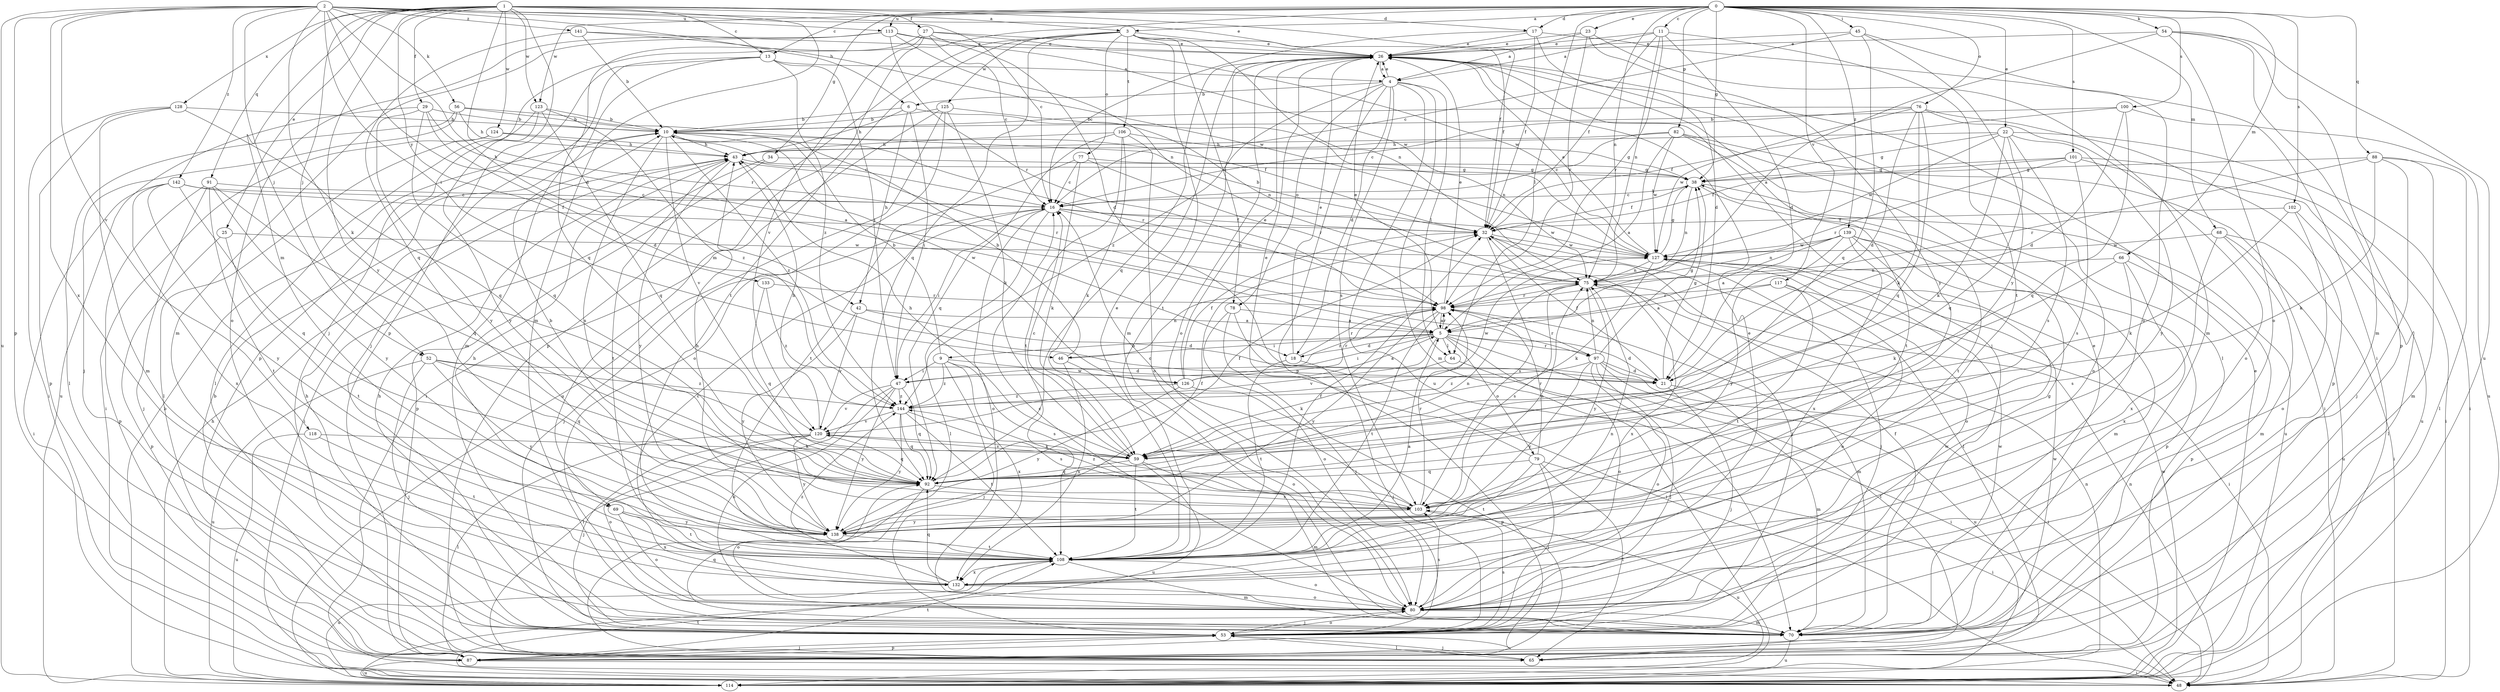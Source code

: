 strict digraph  {
0;
1;
2;
3;
4;
5;
6;
9;
10;
11;
13;
16;
17;
18;
21;
22;
23;
25;
26;
27;
29;
32;
34;
38;
42;
43;
45;
46;
47;
48;
52;
53;
54;
56;
59;
64;
65;
66;
68;
69;
70;
75;
76;
77;
78;
79;
80;
82;
87;
88;
91;
92;
97;
98;
100;
101;
102;
103;
106;
108;
113;
114;
117;
118;
120;
123;
124;
125;
126;
127;
128;
132;
133;
138;
139;
141;
142;
144;
0 -> 3  [label=a];
0 -> 11  [label=c];
0 -> 13  [label=c];
0 -> 17  [label=d];
0 -> 22  [label=e];
0 -> 23  [label=e];
0 -> 34  [label=g];
0 -> 38  [label=g];
0 -> 45  [label=i];
0 -> 54  [label=k];
0 -> 64  [label=l];
0 -> 66  [label=m];
0 -> 68  [label=m];
0 -> 69  [label=m];
0 -> 75  [label=n];
0 -> 76  [label=o];
0 -> 82  [label=p];
0 -> 88  [label=q];
0 -> 100  [label=s];
0 -> 101  [label=s];
0 -> 102  [label=s];
0 -> 113  [label=u];
0 -> 117  [label=v];
0 -> 123  [label=w];
0 -> 139  [label=z];
1 -> 3  [label=a];
1 -> 13  [label=c];
1 -> 17  [label=d];
1 -> 25  [label=e];
1 -> 27  [label=f];
1 -> 29  [label=f];
1 -> 32  [label=f];
1 -> 52  [label=j];
1 -> 69  [label=m];
1 -> 70  [label=m];
1 -> 87  [label=p];
1 -> 91  [label=q];
1 -> 97  [label=r];
1 -> 123  [label=w];
1 -> 124  [label=w];
1 -> 128  [label=x];
1 -> 133  [label=y];
1 -> 138  [label=y];
2 -> 6  [label=b];
2 -> 16  [label=c];
2 -> 18  [label=d];
2 -> 26  [label=e];
2 -> 42  [label=h];
2 -> 46  [label=i];
2 -> 52  [label=j];
2 -> 56  [label=k];
2 -> 59  [label=k];
2 -> 87  [label=p];
2 -> 113  [label=u];
2 -> 114  [label=u];
2 -> 118  [label=v];
2 -> 132  [label=x];
2 -> 141  [label=z];
2 -> 142  [label=z];
3 -> 26  [label=e];
3 -> 32  [label=f];
3 -> 70  [label=m];
3 -> 75  [label=n];
3 -> 77  [label=o];
3 -> 78  [label=o];
3 -> 87  [label=p];
3 -> 92  [label=q];
3 -> 106  [label=t];
3 -> 108  [label=t];
3 -> 125  [label=w];
4 -> 6  [label=b];
4 -> 18  [label=d];
4 -> 26  [label=e];
4 -> 64  [label=l];
4 -> 70  [label=m];
4 -> 78  [label=o];
4 -> 87  [label=p];
4 -> 103  [label=s];
4 -> 114  [label=u];
4 -> 144  [label=z];
5 -> 9  [label=b];
5 -> 18  [label=d];
5 -> 21  [label=d];
5 -> 26  [label=e];
5 -> 46  [label=i];
5 -> 47  [label=i];
5 -> 64  [label=l];
5 -> 65  [label=l];
5 -> 79  [label=o];
5 -> 80  [label=o];
5 -> 97  [label=r];
5 -> 98  [label=r];
5 -> 120  [label=v];
6 -> 10  [label=b];
6 -> 42  [label=h];
6 -> 43  [label=h];
6 -> 47  [label=i];
6 -> 75  [label=n];
9 -> 10  [label=b];
9 -> 47  [label=i];
9 -> 53  [label=j];
9 -> 103  [label=s];
9 -> 126  [label=w];
9 -> 132  [label=x];
9 -> 144  [label=z];
10 -> 43  [label=h];
10 -> 98  [label=r];
10 -> 103  [label=s];
10 -> 120  [label=v];
10 -> 126  [label=w];
10 -> 144  [label=z];
11 -> 4  [label=a];
11 -> 21  [label=d];
11 -> 26  [label=e];
11 -> 32  [label=f];
11 -> 75  [label=n];
11 -> 98  [label=r];
11 -> 108  [label=t];
13 -> 4  [label=a];
13 -> 47  [label=i];
13 -> 53  [label=j];
13 -> 70  [label=m];
13 -> 87  [label=p];
13 -> 144  [label=z];
16 -> 32  [label=f];
16 -> 47  [label=i];
16 -> 53  [label=j];
16 -> 65  [label=l];
16 -> 75  [label=n];
16 -> 80  [label=o];
16 -> 127  [label=w];
17 -> 16  [label=c];
17 -> 21  [label=d];
17 -> 26  [label=e];
17 -> 32  [label=f];
17 -> 48  [label=i];
18 -> 26  [label=e];
18 -> 53  [label=j];
18 -> 98  [label=r];
18 -> 108  [label=t];
21 -> 32  [label=f];
21 -> 38  [label=g];
21 -> 53  [label=j];
21 -> 70  [label=m];
22 -> 38  [label=g];
22 -> 43  [label=h];
22 -> 48  [label=i];
22 -> 59  [label=k];
22 -> 92  [label=q];
22 -> 103  [label=s];
22 -> 127  [label=w];
22 -> 138  [label=y];
23 -> 4  [label=a];
23 -> 26  [label=e];
23 -> 70  [label=m];
23 -> 98  [label=r];
23 -> 138  [label=y];
25 -> 87  [label=p];
25 -> 108  [label=t];
25 -> 127  [label=w];
26 -> 4  [label=a];
26 -> 53  [label=j];
26 -> 65  [label=l];
26 -> 80  [label=o];
26 -> 92  [label=q];
26 -> 108  [label=t];
27 -> 16  [label=c];
27 -> 21  [label=d];
27 -> 26  [label=e];
27 -> 53  [label=j];
27 -> 92  [label=q];
27 -> 120  [label=v];
27 -> 127  [label=w];
29 -> 5  [label=a];
29 -> 10  [label=b];
29 -> 21  [label=d];
29 -> 92  [label=q];
29 -> 114  [label=u];
29 -> 138  [label=y];
32 -> 10  [label=b];
32 -> 53  [label=j];
32 -> 65  [label=l];
32 -> 103  [label=s];
32 -> 127  [label=w];
34 -> 38  [label=g];
34 -> 48  [label=i];
34 -> 87  [label=p];
38 -> 16  [label=c];
38 -> 32  [label=f];
38 -> 75  [label=n];
38 -> 108  [label=t];
38 -> 114  [label=u];
42 -> 5  [label=a];
42 -> 21  [label=d];
42 -> 120  [label=v];
42 -> 138  [label=y];
43 -> 38  [label=g];
43 -> 98  [label=r];
43 -> 108  [label=t];
43 -> 138  [label=y];
45 -> 16  [label=c];
45 -> 26  [label=e];
45 -> 80  [label=o];
45 -> 92  [label=q];
45 -> 138  [label=y];
46 -> 10  [label=b];
46 -> 75  [label=n];
46 -> 80  [label=o];
46 -> 132  [label=x];
47 -> 65  [label=l];
47 -> 80  [label=o];
47 -> 92  [label=q];
47 -> 98  [label=r];
47 -> 120  [label=v];
47 -> 138  [label=y];
47 -> 144  [label=z];
48 -> 75  [label=n];
48 -> 108  [label=t];
52 -> 21  [label=d];
52 -> 53  [label=j];
52 -> 92  [label=q];
52 -> 114  [label=u];
52 -> 138  [label=y];
52 -> 144  [label=z];
53 -> 43  [label=h];
53 -> 65  [label=l];
53 -> 80  [label=o];
53 -> 87  [label=p];
53 -> 103  [label=s];
53 -> 127  [label=w];
54 -> 5  [label=a];
54 -> 26  [label=e];
54 -> 70  [label=m];
54 -> 80  [label=o];
54 -> 87  [label=p];
54 -> 114  [label=u];
56 -> 10  [label=b];
56 -> 32  [label=f];
56 -> 43  [label=h];
56 -> 53  [label=j];
56 -> 65  [label=l];
59 -> 16  [label=c];
59 -> 43  [label=h];
59 -> 70  [label=m];
59 -> 92  [label=q];
59 -> 108  [label=t];
59 -> 114  [label=u];
59 -> 120  [label=v];
64 -> 48  [label=i];
64 -> 59  [label=k];
65 -> 10  [label=b];
65 -> 53  [label=j];
66 -> 59  [label=k];
66 -> 75  [label=n];
66 -> 87  [label=p];
66 -> 103  [label=s];
66 -> 132  [label=x];
68 -> 48  [label=i];
68 -> 70  [label=m];
68 -> 114  [label=u];
68 -> 127  [label=w];
68 -> 132  [label=x];
69 -> 80  [label=o];
69 -> 108  [label=t];
69 -> 132  [label=x];
69 -> 138  [label=y];
70 -> 26  [label=e];
70 -> 32  [label=f];
70 -> 43  [label=h];
70 -> 92  [label=q];
70 -> 114  [label=u];
70 -> 127  [label=w];
75 -> 98  [label=r];
75 -> 103  [label=s];
75 -> 132  [label=x];
75 -> 138  [label=y];
76 -> 10  [label=b];
76 -> 16  [label=c];
76 -> 21  [label=d];
76 -> 59  [label=k];
76 -> 80  [label=o];
76 -> 87  [label=p];
76 -> 92  [label=q];
76 -> 127  [label=w];
77 -> 16  [label=c];
77 -> 38  [label=g];
77 -> 59  [label=k];
77 -> 98  [label=r];
77 -> 108  [label=t];
78 -> 5  [label=a];
78 -> 48  [label=i];
78 -> 53  [label=j];
78 -> 80  [label=o];
79 -> 26  [label=e];
79 -> 48  [label=i];
79 -> 53  [label=j];
79 -> 65  [label=l];
79 -> 92  [label=q];
79 -> 98  [label=r];
79 -> 108  [label=t];
80 -> 16  [label=c];
80 -> 26  [label=e];
80 -> 38  [label=g];
80 -> 53  [label=j];
80 -> 70  [label=m];
80 -> 103  [label=s];
82 -> 5  [label=a];
82 -> 16  [label=c];
82 -> 43  [label=h];
82 -> 48  [label=i];
82 -> 80  [label=o];
82 -> 108  [label=t];
82 -> 127  [label=w];
87 -> 48  [label=i];
87 -> 53  [label=j];
87 -> 108  [label=t];
87 -> 114  [label=u];
87 -> 127  [label=w];
88 -> 38  [label=g];
88 -> 53  [label=j];
88 -> 59  [label=k];
88 -> 65  [label=l];
88 -> 70  [label=m];
88 -> 98  [label=r];
91 -> 16  [label=c];
91 -> 53  [label=j];
91 -> 87  [label=p];
91 -> 92  [label=q];
91 -> 108  [label=t];
91 -> 138  [label=y];
92 -> 32  [label=f];
92 -> 75  [label=n];
92 -> 80  [label=o];
92 -> 103  [label=s];
97 -> 21  [label=d];
97 -> 38  [label=g];
97 -> 48  [label=i];
97 -> 53  [label=j];
97 -> 75  [label=n];
97 -> 80  [label=o];
97 -> 98  [label=r];
97 -> 114  [label=u];
97 -> 138  [label=y];
97 -> 144  [label=z];
98 -> 5  [label=a];
98 -> 26  [label=e];
98 -> 70  [label=m];
98 -> 108  [label=t];
98 -> 138  [label=y];
100 -> 10  [label=b];
100 -> 21  [label=d];
100 -> 32  [label=f];
100 -> 92  [label=q];
100 -> 114  [label=u];
101 -> 32  [label=f];
101 -> 38  [label=g];
101 -> 48  [label=i];
101 -> 98  [label=r];
101 -> 103  [label=s];
101 -> 114  [label=u];
102 -> 32  [label=f];
102 -> 59  [label=k];
102 -> 65  [label=l];
102 -> 80  [label=o];
103 -> 10  [label=b];
103 -> 16  [label=c];
103 -> 75  [label=n];
103 -> 98  [label=r];
103 -> 114  [label=u];
103 -> 138  [label=y];
103 -> 144  [label=z];
106 -> 38  [label=g];
106 -> 43  [label=h];
106 -> 59  [label=k];
106 -> 80  [label=o];
106 -> 92  [label=q];
106 -> 108  [label=t];
108 -> 5  [label=a];
108 -> 26  [label=e];
108 -> 32  [label=f];
108 -> 43  [label=h];
108 -> 70  [label=m];
108 -> 80  [label=o];
108 -> 114  [label=u];
108 -> 132  [label=x];
113 -> 26  [label=e];
113 -> 70  [label=m];
113 -> 75  [label=n];
113 -> 80  [label=o];
113 -> 98  [label=r];
113 -> 127  [label=w];
114 -> 10  [label=b];
114 -> 26  [label=e];
114 -> 43  [label=h];
114 -> 75  [label=n];
114 -> 127  [label=w];
117 -> 5  [label=a];
117 -> 48  [label=i];
117 -> 80  [label=o];
117 -> 98  [label=r];
117 -> 108  [label=t];
118 -> 59  [label=k];
118 -> 108  [label=t];
118 -> 114  [label=u];
120 -> 43  [label=h];
120 -> 53  [label=j];
120 -> 59  [label=k];
120 -> 65  [label=l];
120 -> 80  [label=o];
120 -> 92  [label=q];
120 -> 138  [label=y];
123 -> 10  [label=b];
123 -> 65  [label=l];
123 -> 92  [label=q];
123 -> 138  [label=y];
123 -> 144  [label=z];
124 -> 16  [label=c];
124 -> 43  [label=h];
124 -> 48  [label=i];
124 -> 65  [label=l];
125 -> 10  [label=b];
125 -> 48  [label=i];
125 -> 59  [label=k];
125 -> 75  [label=n];
125 -> 80  [label=o];
125 -> 114  [label=u];
126 -> 5  [label=a];
126 -> 26  [label=e];
126 -> 32  [label=f];
126 -> 87  [label=p];
126 -> 98  [label=r];
126 -> 138  [label=y];
126 -> 144  [label=z];
127 -> 26  [label=e];
127 -> 38  [label=g];
127 -> 53  [label=j];
127 -> 59  [label=k];
127 -> 75  [label=n];
128 -> 10  [label=b];
128 -> 48  [label=i];
128 -> 70  [label=m];
128 -> 87  [label=p];
128 -> 92  [label=q];
132 -> 16  [label=c];
132 -> 75  [label=n];
132 -> 80  [label=o];
132 -> 92  [label=q];
132 -> 144  [label=z];
133 -> 92  [label=q];
133 -> 98  [label=r];
133 -> 144  [label=z];
138 -> 32  [label=f];
138 -> 43  [label=h];
138 -> 108  [label=t];
139 -> 5  [label=a];
139 -> 70  [label=m];
139 -> 75  [label=n];
139 -> 80  [label=o];
139 -> 87  [label=p];
139 -> 127  [label=w];
139 -> 132  [label=x];
139 -> 138  [label=y];
141 -> 10  [label=b];
141 -> 26  [label=e];
141 -> 92  [label=q];
141 -> 127  [label=w];
142 -> 16  [label=c];
142 -> 32  [label=f];
142 -> 48  [label=i];
142 -> 92  [label=q];
142 -> 132  [label=x];
142 -> 138  [label=y];
144 -> 92  [label=q];
144 -> 103  [label=s];
144 -> 108  [label=t];
144 -> 120  [label=v];
144 -> 127  [label=w];
144 -> 138  [label=y];
}
